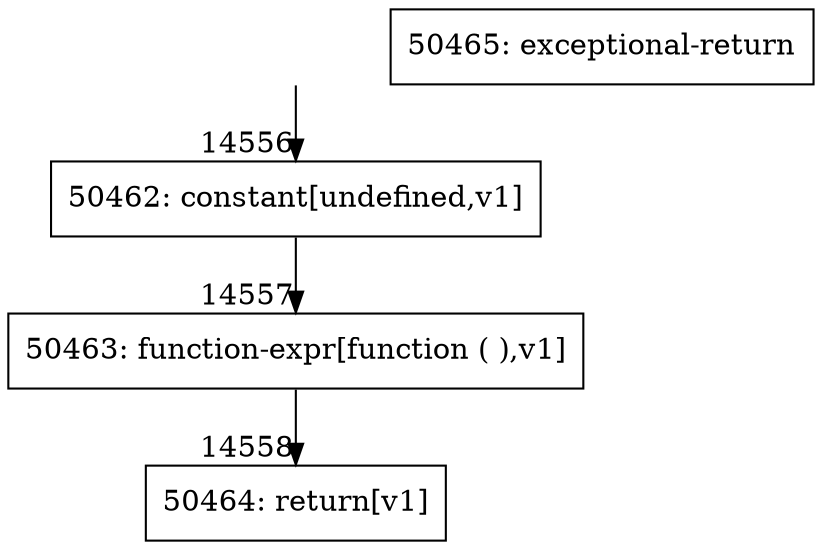 digraph {
rankdir="TD"
BB_entry1352[shape=none,label=""];
BB_entry1352 -> BB14556 [tailport=s, headport=n, headlabel="    14556"]
BB14556 [shape=record label="{50462: constant[undefined,v1]}" ] 
BB14556 -> BB14557 [tailport=s, headport=n, headlabel="      14557"]
BB14557 [shape=record label="{50463: function-expr[function ( ),v1]}" ] 
BB14557 -> BB14558 [tailport=s, headport=n, headlabel="      14558"]
BB14558 [shape=record label="{50464: return[v1]}" ] 
BB14559 [shape=record label="{50465: exceptional-return}" ] 
//#$~ 8618
}
